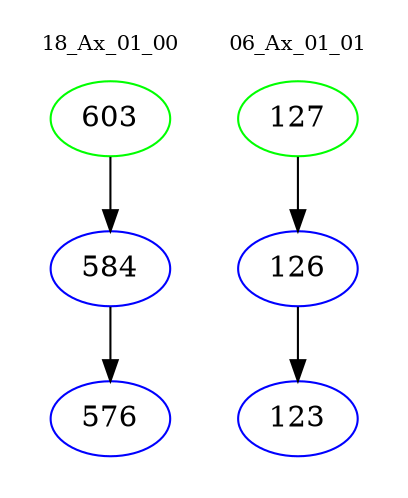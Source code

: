 digraph{
subgraph cluster_0 {
color = white
label = "18_Ax_01_00";
fontsize=10;
T0_603 [label="603", color="green"]
T0_603 -> T0_584 [color="black"]
T0_584 [label="584", color="blue"]
T0_584 -> T0_576 [color="black"]
T0_576 [label="576", color="blue"]
}
subgraph cluster_1 {
color = white
label = "06_Ax_01_01";
fontsize=10;
T1_127 [label="127", color="green"]
T1_127 -> T1_126 [color="black"]
T1_126 [label="126", color="blue"]
T1_126 -> T1_123 [color="black"]
T1_123 [label="123", color="blue"]
}
}
